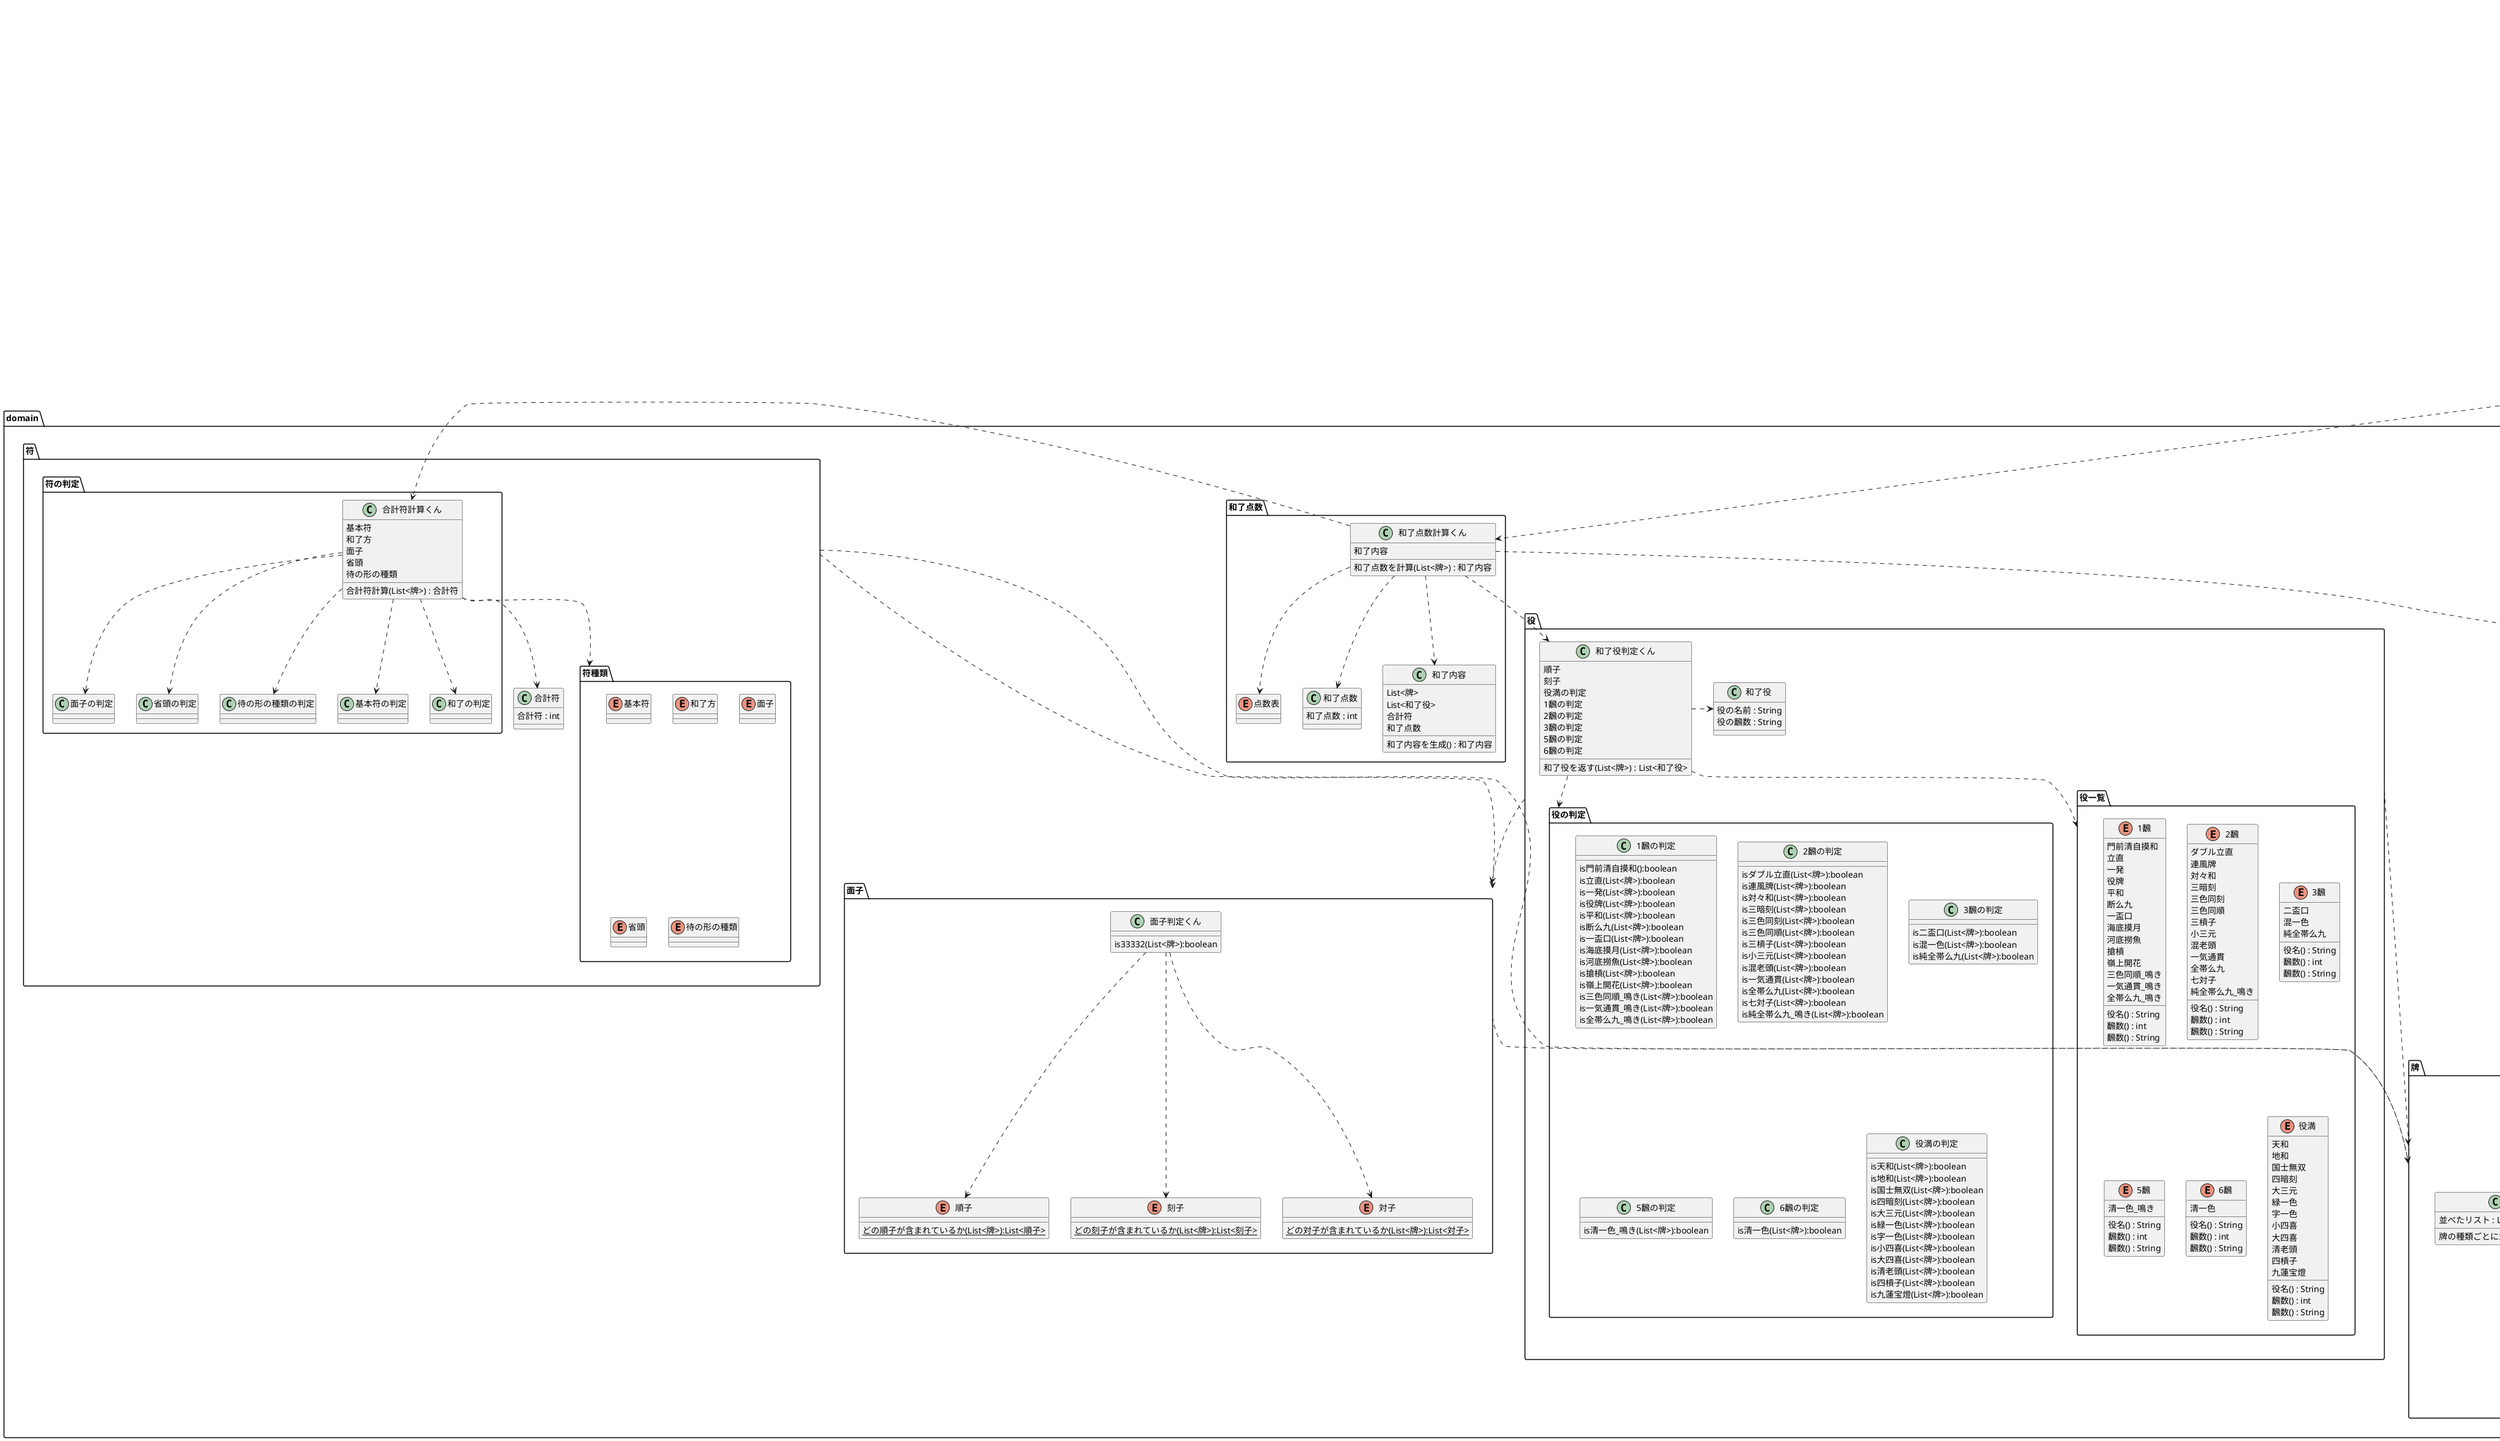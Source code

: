 @startuml
package api {
    class Api {
        Service
        Request
        Response
        利用者のリクエストを牌に変換するくん
        invoke(List<牌>) : Response
    }
    class Response {
        response : Map<String,String>
        和了役をリストで返す : List<Map<String,String>>
    }
    Api .> Request
    Api .> Response

    class Request {
        1つ目 : String
        2つ目 : String
        3つ目 : String
        4つ目 : String
        5つ目 : String
        6つ目 : String
        7つ目 : String
        8つ目 : String
        9つ目 : String
        10つ目 : String
        11つ目 : String
        12つ目 : String
        13つ目 : String
        14つ目 : String
        リクエストを作成(List<String>) : List<String>
    }
}
package service{
    class Service{
        並べるくん
        役の判定くん
        + 和了点数を返す(List<牌>) : 和了内容
    }
}

Api ..> Service
package domain {
    package 和了点数 {
        class 和了点数計算くん{
            和了内容
            和了点数を計算(List<牌>) : 和了内容
        }
        enum 点数表{}
        class 和了点数 {
            和了点数 : int
        }
        class 和了内容{
            List<牌>
            List<和了役>
            合計符
            和了点数
            和了内容を生成() : 和了内容
        }
        和了点数計算くん ..> 点数表
        和了点数計算くん ..> 和了点数
        和了点数計算くん ..> 和了内容
    }

    package 符 {
        class 合計符 {
            合計符 : int
        }

        package 符の判定{
            class 合計符計算くん{
                基本符
                和了方
                面子
                省頭
                待の形の種類
                合計符計算(List<牌>) : 合計符
            }
            class 基本符の判定{}
            class 和了の判定{}
            class 面子の判定{}
            class 省頭の判定{}
            class 待の形の種類の判定{}
        }

        package 符種類 {
            enum 基本符{}
            enum 和了方{}
            enum 面子{}
            enum 省頭{}
            enum 待の形の種類{}
        }

        合計符計算くん ..> 合計符
        合計符計算くん ..> 符種類
        合計符計算くん ..> 基本符の判定
        合計符計算くん ..> 和了の判定
        合計符計算くん ..> 面子の判定
        合計符計算くん ..> 省頭の判定
        合計符計算くん ..> 待の形の種類の判定
    }

    package 牌 {
        interface 牌interface
        class 並べるくん {
            並べたリスト : List<牌>
            牌の種類ごとに並べる(List<牌>) : List<牌>
        }
        class 利用者のリクエストを牌に変換するくん {
            リクエストコードのチェック(List<String>)) : boolean
            リクエストを牌に変換(List<Request>) : List<牌>
            牌に変換(String) : 牌
        }
        package 数牌 {

            enum 索子 {
                1索子
                2索子
                3索子
                4索子
                5索子
                6索子
                7索子
                8索子
                9索子
                牌の種類() : String
                牌の名前() : String
                牌のリクエストコード() : String
                {static} + 索子か(String) : boolean
                {static} + 索子のうちどれか(String) : 索子
                {static} + 19字牌か(牌) : boolean
            }

            enum 萬子 {
                1萬子
                2萬子
                3萬子
                4萬子
                5萬子
                6萬子
                7萬子
                8萬子
                9萬子
                牌の種類() : String
                牌の名前() : String
                牌のリクエストコード() : String
                {static} + 萬子か(String) : boolean
                {static} + 萬子のうちどれか(String) : 萬子
                {static} + 19字牌か(牌) : boolean

            }

            enum 筒子 {
                1筒子
                2筒子
                3筒子
                4筒子
                5筒子
                6筒子
                7筒子
                8筒子
                9筒子
                牌の種類() : String
                牌の名前() : String
                牌のリクエストコード() : String
                {static} + 萬子か(String) : boolean
                {static} + 萬子のうちどれか(String) : 萬子
                {static} + 19字牌か(牌) : boolean

            }
        }

        package 字牌 {

            enum 三元牌 {
                白
                發
                中
                牌の種類() : String
                牌の名前() : String
                牌のリクエストコード() : String
                {static} + 三元牌か(String) : boolean
                {static} + 三元牌のうちどれか(String) : 三元牌
            }

            enum 風牌 {
                東
                南
                西
                北
                牌の種類() : String
                牌の名前() : String
                牌のリクエストコード() : String
                {static} + 風牌か(String) : boolean
                {static} + 風牌のうちどれか(String) : 風牌
            }
        }
        索子 --|> 牌interface
        萬子 --|> 牌interface
        筒子 --|> 牌interface
        三元牌 --|> 牌interface
        風牌 --|> 牌interface
        並べるくん ..> 牌interface
        利用者のリクエストを牌に変換するくん ..> 牌interface
    }

    package 役 {
        class 和了役 {
            役の名前 : String
            役の飜数 : String
        }
        class 和了役判定くん {
            順子
            刻子
            役満の判定
            1飜の判定
            2飜の判定
            3飜の判定
            5飜の判定
            6飜の判定
            和了役を返す(List<牌>) : List<和了役>
        }
        和了役判定くん .> 和了役
        和了役判定くん ..> 役の判定

        package 役の判定 {
            class 1飜の判定 {
                is門前清自摸和():boolean
                is立直(List<牌>):boolean
                is一発(List<牌>):boolean
                is役牌(List<牌>):boolean
                is平和(List<牌>):boolean
                is断么九(List<牌>):boolean
                is一盃口(List<牌>):boolean
                is海底摸月(List<牌>):boolean
                is河底撈魚(List<牌>):boolean
                is搶槓(List<牌>):boolean
                is嶺上開花(List<牌>):boolean
                is三色同順_鳴き(List<牌>):boolean
                is一気通貫_鳴き(List<牌>):boolean
                is全帯么九_鳴き(List<牌>):boolean
            }
            class 2飜の判定{
                isダブル立直(List<牌>):boolean
                is連風牌(List<牌>):boolean
                is対々和(List<牌>):boolean
                is三暗刻(List<牌>):boolean
                is三色同刻(List<牌>):boolean
                is三色同順(List<牌>):boolean
                is三槓子(List<牌>):boolean
                is小三元(List<牌>):boolean
                is混老頭(List<牌>):boolean
                is一気通貫(List<牌>):boolean
                is全帯么九(List<牌>):boolean
                is七対子(List<牌>):boolean
                is純全帯么九_鳴き(List<牌>):boolean
            }
            class 3飜の判定{
                is二盃口(List<牌>):boolean
                is混一色(List<牌>):boolean
                is純全帯么九(List<牌>):boolean
            }
            class 5飜の判定{
                is清一色_鳴き(List<牌>):boolean
            }
            class 6飜の判定{
                is清一色(List<牌>):boolean
            }
            class 役満の判定{
                is天和(List<牌>):boolean
                is地和(List<牌>):boolean
                is国士無双(List<牌>):boolean
                is四暗刻(List<牌>):boolean
                is大三元(List<牌>):boolean
                is緑一色(List<牌>):boolean
                is字一色(List<牌>):boolean
                is小四喜(List<牌>):boolean
                is大四喜(List<牌>):boolean
                is清老頭(List<牌>):boolean
                is四槓子(List<牌>):boolean
                is九蓮宝燈(List<牌>):boolean
            }
        }
        package 役一覧{
            enum 1飜 {
                門前清自摸和
                立直
                一発
                役牌
                平和
                断么九
                一盃口
                海底摸月
                河底撈魚
                搶槓
                嶺上開花
                三色同順_鳴き
                一気通貫_鳴き
                全帯么九_鳴き
                役名() : String
                飜数() : int
                飜数() : String
            }
            enum 2飜 {
                ダブル立直
                連風牌
                対々和
                三暗刻
                三色同刻
                三色同順
                三槓子
                小三元
                混老頭
                一気通貫
                全帯么九
                七対子
                純全帯么九_鳴き
                役名() : String
                飜数() : int
                飜数() : String
            }
            enum 3飜 {
                二盃口
                混一色
                純全帯么九
                役名() : String
                飜数() : int
                飜数() : String
            }
            enum 5飜 {
                清一色_鳴き
                役名() : String
                飜数() : int
                飜数() : String
            }
            enum 6飜 {
                清一色
                役名() : String
                飜数() : int
                飜数() : String
            }
            enum 役満 {
                天和
                地和
                国士無双
                四暗刻
                大三元
                緑一色
                字一色
                小四喜
                大四喜
                清老頭
                四槓子
                九蓮宝燈
                役名() : String
                飜数() : int
                飜数() : String
            }
        }
        和了役判定くん ..> 役一覧
    }

    package 面子 {
        class 面子判定くん{
            is33332(List<牌>):boolean
        }
        enum 順子{
            {static} どの順子が含まれているか(List<牌>):List<順子>
        }
        enum 刻子{
            {static} どの刻子が含まれているか(List<牌>):List<刻子>
        }
        enum 対子{
            {static} どの対子が含まれているか(List<牌>):List<対子>
        }

        面子判定くん..>順子
        面子判定くん..>刻子
        面子判定くん..>対子
    }
    和了点数計算くん .> 合計符計算くん
    和了点数計算くん .> 和了役判定くん
    和了点数計算くん .> 牌interface
    面子 ..> 牌
    符 ...> 面子
    符 ...> 牌
    役 ..> 牌
    役 ..> 面子
}
Api ..> 利用者のリクエストを牌に変換するくん
Service ..> 和了点数計算くん
Service ..> 並べるくん

@enduml
